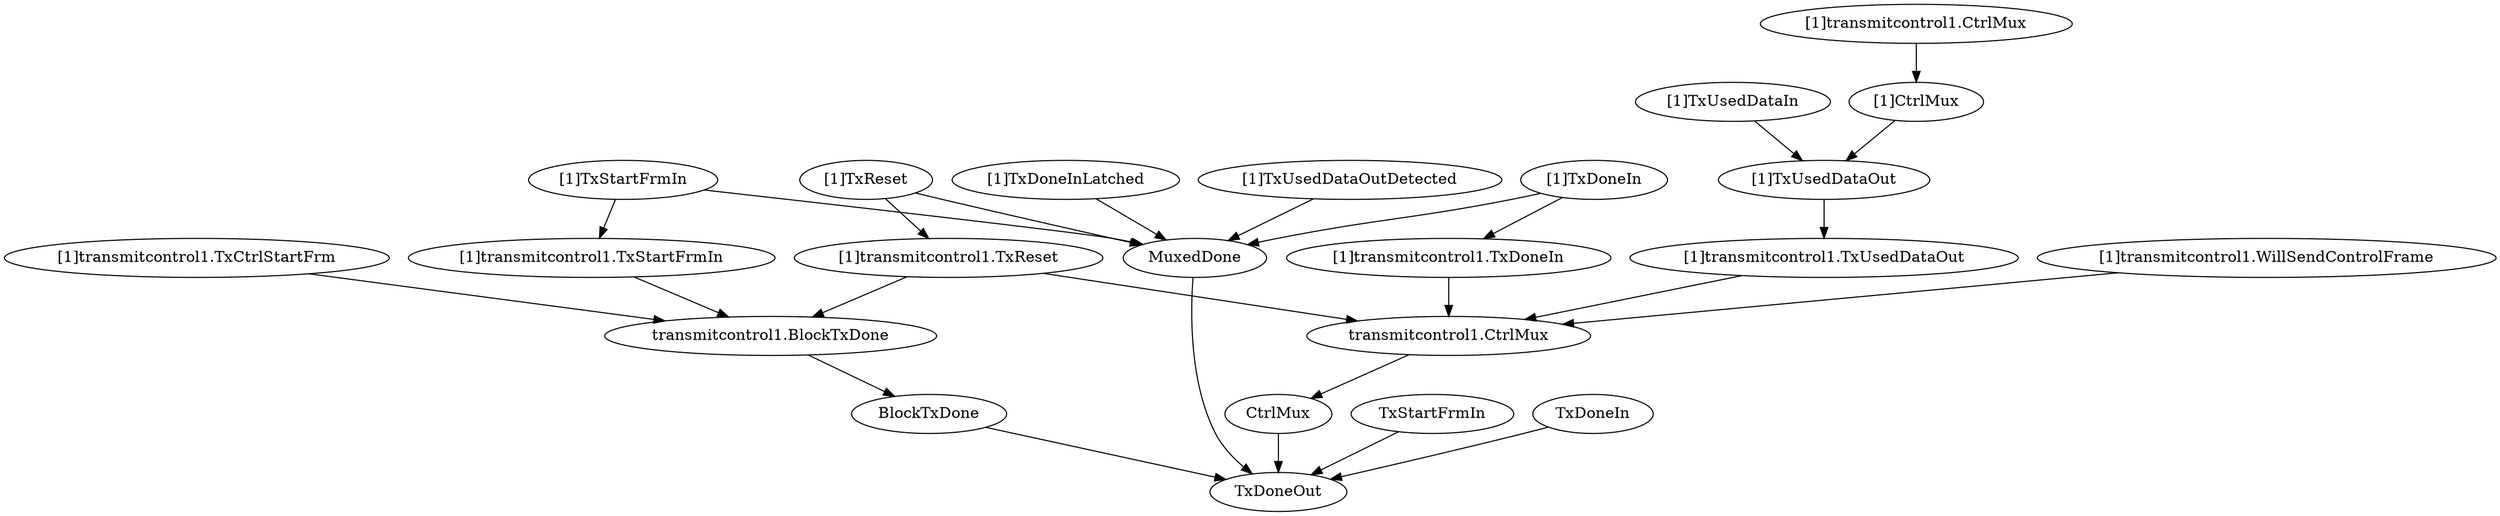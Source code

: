 strict digraph "" {
	"[1]transmitcontrol1.TxUsedDataOut"	 [complexity=10,
		importance=0.0402416145156,
		rank=0.00402416145156];
	"transmitcontrol1.CtrlMux"	 [complexity=8,
		importance=0.0181230342039,
		rank=0.00226537927549];
	"[1]transmitcontrol1.TxUsedDataOut" -> "transmitcontrol1.CtrlMux";
	MuxedDone	 [complexity=8,
		importance=0.014266333782,
		rank=0.00178329172276];
	TxDoneOut	 [complexity=0,
		importance=0.00811993933878,
		rank=0.0];
	MuxedDone -> TxDoneOut;
	"[1]TxStartFrmIn"	 [complexity=9,
		importance=0.0315228457098,
		rank=0.0035025384122];
	"[1]TxStartFrmIn" -> MuxedDone;
	"[1]transmitcontrol1.TxStartFrmIn"	 [complexity=9,
		importance=0.0220124746725,
		rank=0.00244583051917];
	"[1]TxStartFrmIn" -> "[1]transmitcontrol1.TxStartFrmIn";
	"[1]transmitcontrol1.WillSendControlFrame"	 [complexity=10,
		importance=0.0465869518818,
		rank=0.00465869518818];
	"[1]transmitcontrol1.WillSendControlFrame" -> "transmitcontrol1.CtrlMux";
	"[1]TxUsedDataOutDetected"	 [complexity=11,
		importance=0.0193431883079,
		rank=0.00175847166436];
	"[1]TxUsedDataOutDetected" -> MuxedDone;
	"[1]TxUsedDataOut"	 [complexity=10,
		importance=0.044262935479,
		rank=0.0044262935479];
	"[1]TxUsedDataOut" -> "[1]transmitcontrol1.TxUsedDataOut";
	"[1]TxDoneIn"	 [complexity=11,
		importance=0.0172565119278,
		rank=0.00156877381162];
	"[1]TxDoneIn" -> MuxedDone;
	"[1]transmitcontrol1.TxDoneIn"	 [complexity=9,
		importance=0.0213268041359,
		rank=0.00236964490399];
	"[1]TxDoneIn" -> "[1]transmitcontrol1.TxDoneIn";
	"[1]TxReset"	 [complexity=9,
		importance=0.0457891794919,
		rank=0.00508768661021];
	"[1]TxReset" -> MuxedDone;
	"[1]transmitcontrol1.TxReset"	 [complexity=9,
		importance=0.059652133298,
		rank=0.00662801481089];
	"[1]TxReset" -> "[1]transmitcontrol1.TxReset";
	"[1]transmitcontrol1.TxCtrlStartFrm"	 [complexity=9,
		importance=0.0487861014652,
		rank=0.00542067794058];
	"transmitcontrol1.BlockTxDone"	 [complexity=8,
		importance=0.0188561695819,
		rank=0.00235702119774];
	"[1]transmitcontrol1.TxCtrlStartFrm" -> "transmitcontrol1.BlockTxDone";
	"[1]transmitcontrol1.TxDoneIn" -> "transmitcontrol1.CtrlMux";
	CtrlMux	 [complexity=8,
		importance=0.0115226613317,
		rank=0.00144033266646];
	"transmitcontrol1.CtrlMux" -> CtrlMux;
	"[1]transmitcontrol1.TxReset" -> "transmitcontrol1.CtrlMux";
	"[1]transmitcontrol1.TxReset" -> "transmitcontrol1.BlockTxDone";
	BlockTxDone	 [complexity=8,
		importance=0.0136922144603,
		rank=0.00171152680753];
	"transmitcontrol1.BlockTxDone" -> BlockTxDone;
	"[1]TxUsedDataIn"	 [complexity=13,
		importance=0.0472531136247,
		rank=0.00363485489421];
	"[1]TxUsedDataIn" -> "[1]TxUsedDataOut";
	"[1]transmitcontrol1.TxStartFrmIn" -> "transmitcontrol1.BlockTxDone";
	"[1]TxDoneInLatched"	 [complexity=11,
		importance=0.0176569965271,
		rank=0.00160518150246];
	"[1]TxDoneInLatched" -> MuxedDone;
	"[1]CtrlMux"	 [complexity=13,
		importance=0.0476656574719,
		rank=0.0036665890363];
	"[1]CtrlMux" -> "[1]TxUsedDataOut";
	TxStartFrmIn	 [complexity=8,
		importance=0.0111101174845,
		rank=0.00138876468556];
	TxStartFrmIn -> TxDoneOut;
	TxDoneIn	 [complexity=8,
		importance=0.0111101174845,
		rank=0.00138876468556];
	TxDoneIn -> TxDoneOut;
	BlockTxDone -> TxDoneOut;
	CtrlMux -> TxDoneOut;
	"[1]transmitcontrol1.CtrlMux"	 [complexity=13,
		importance=0.0542660303441,
		rank=0.00417431002647];
	"[1]transmitcontrol1.CtrlMux" -> "[1]CtrlMux";
}
